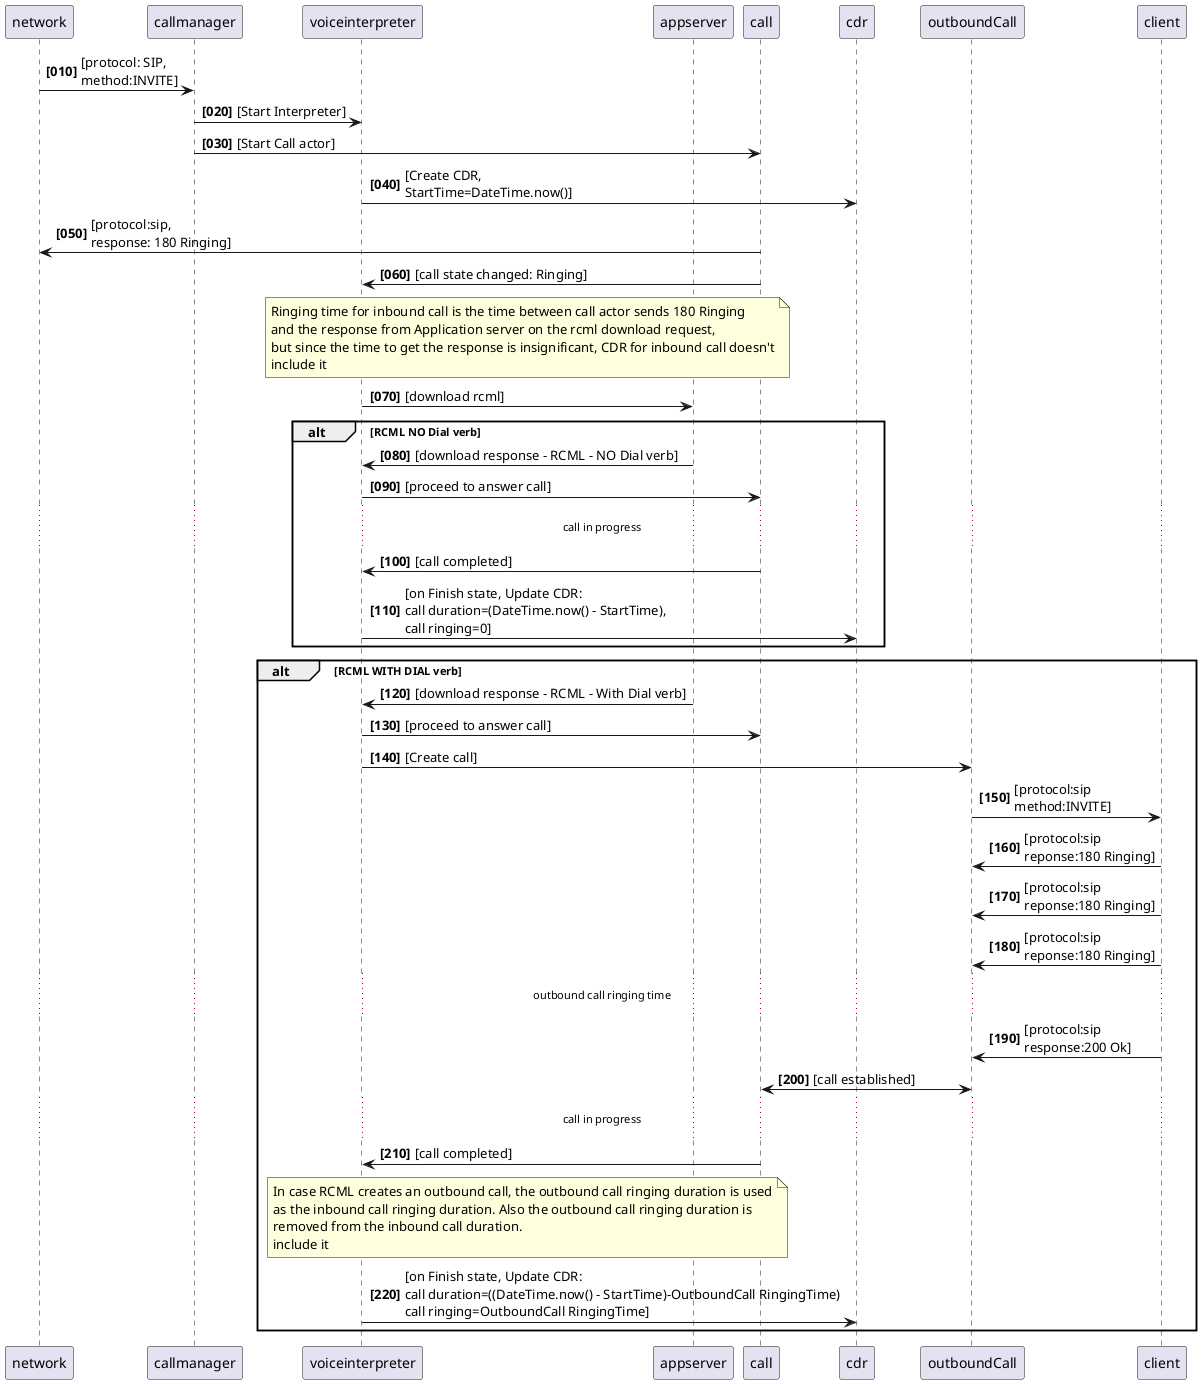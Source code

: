 @startuml
autonumber 10 10 "<b>[000]"

participant network
participant callmanager
participant voiceinterpreter
participant appserver
participant call

participant cdr

network -> callmanager: [protocol: SIP,\nmethod:INVITE]
callmanager -> voiceinterpreter: [Start Interpreter]
callmanager -> call: [Start Call actor]
voiceinterpreter -> cdr: [Create CDR,\nStartTime=DateTime.now()]
call -> network: [protocol:sip,\nresponse: 180 Ringing]
call -> voiceinterpreter: [call state changed: Ringing]
note over voiceinterpreter, appserver
Ringing time for inbound call is the time between call actor sends 180 Ringing
and the response from Application server on the rcml download request,
but since the time to get the response is insignificant, CDR for inbound call doesn't
include it
end note
voiceinterpreter -> appserver: [download rcml]
alt RCML NO Dial verb
appserver -> voiceinterpreter: [download response - RCML - NO Dial verb]
voiceinterpreter -> call: [proceed to answer call]

... call in progress...

call -> voiceinterpreter: [call completed]
voiceinterpreter -> cdr: [on Finish state, Update CDR:\ncall duration=(DateTime.now() - StartTime),\ncall ringing=0]
end
alt RCML WITH DIAL verb
appserver -> voiceinterpreter: [download response - RCML - With Dial verb]
voiceinterpreter -> call: [proceed to answer call]

voiceinterpreter -> outboundCall: [Create call]
outboundCall -> client: [protocol:sip\nmethod:INVITE]
client -> outboundCall: [protocol:sip\nreponse:180 Ringing]
client -> outboundCall: [protocol:sip\nreponse:180 Ringing]
client -> outboundCall: [protocol:sip\nreponse:180 Ringing]

... outbound call ringing time...
client -> outboundCall: [protocol:sip\nresponse:200 Ok]

call <->outboundCall: [call established]

... call in progress...

call -> voiceinterpreter: [call completed]
note over voiceinterpreter, appserver
In case RCML creates an outbound call, the outbound call ringing duration is used
as the inbound call ringing duration. Also the outbound call ringing duration is
removed from the inbound call duration.
include it
end note
voiceinterpreter -> cdr: [on Finish state, Update CDR:\ncall duration=((DateTime.now() - StartTime)-OutboundCall RingingTime)\ncall ringing=OutboundCall RingingTime]
end
@enduml
